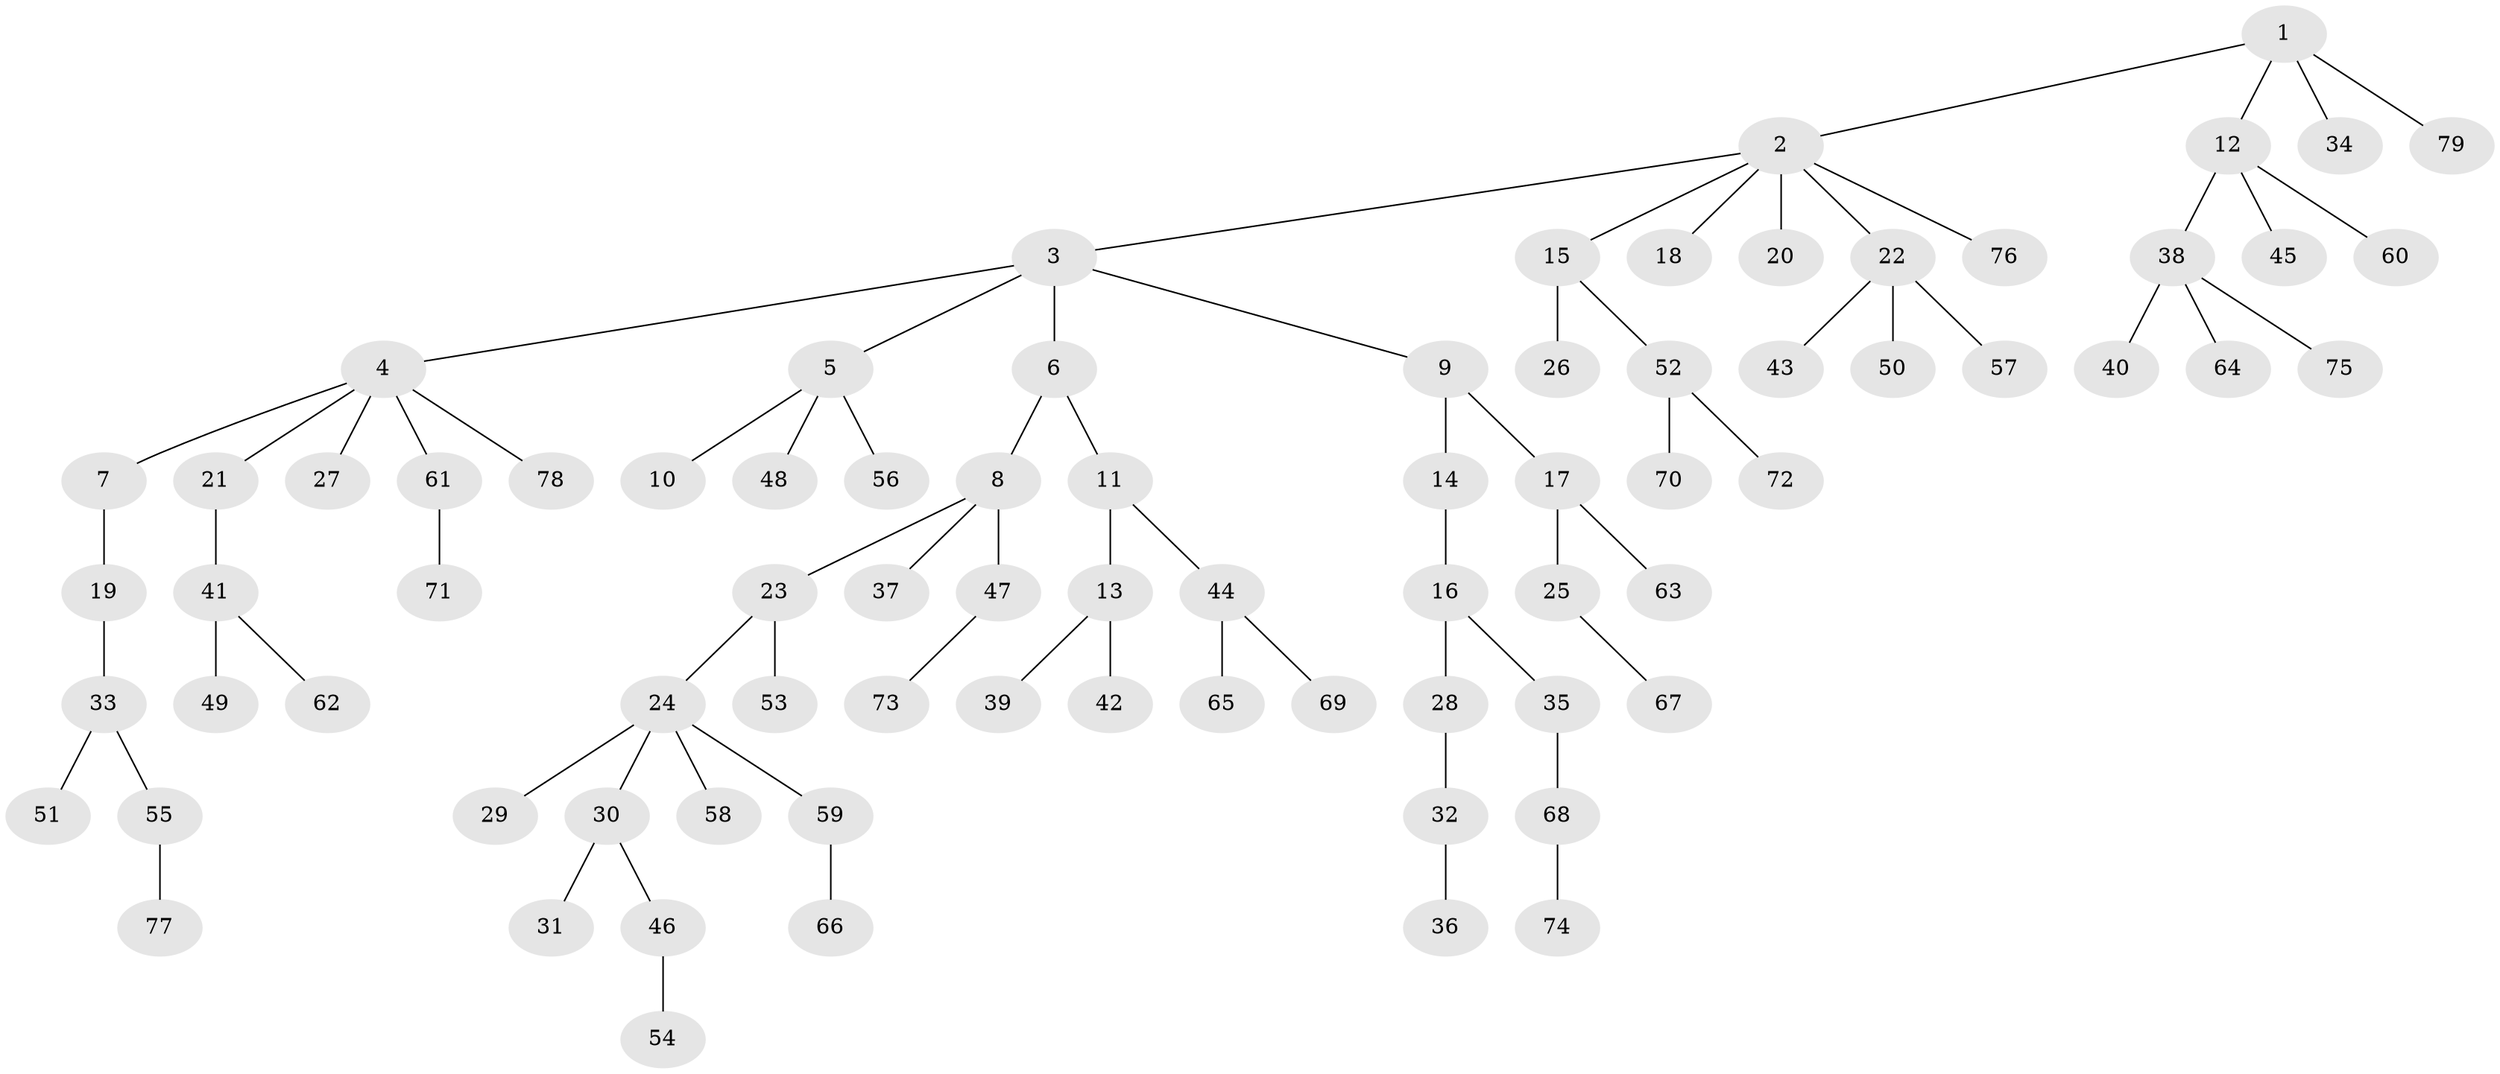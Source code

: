 // coarse degree distribution, {3: 0.1346153846153846, 8: 0.019230769230769232, 6: 0.038461538461538464, 5: 0.019230769230769232, 4: 0.038461538461538464, 2: 0.17307692307692307, 1: 0.5769230769230769}
// Generated by graph-tools (version 1.1) at 2025/42/03/06/25 10:42:03]
// undirected, 79 vertices, 78 edges
graph export_dot {
graph [start="1"]
  node [color=gray90,style=filled];
  1;
  2;
  3;
  4;
  5;
  6;
  7;
  8;
  9;
  10;
  11;
  12;
  13;
  14;
  15;
  16;
  17;
  18;
  19;
  20;
  21;
  22;
  23;
  24;
  25;
  26;
  27;
  28;
  29;
  30;
  31;
  32;
  33;
  34;
  35;
  36;
  37;
  38;
  39;
  40;
  41;
  42;
  43;
  44;
  45;
  46;
  47;
  48;
  49;
  50;
  51;
  52;
  53;
  54;
  55;
  56;
  57;
  58;
  59;
  60;
  61;
  62;
  63;
  64;
  65;
  66;
  67;
  68;
  69;
  70;
  71;
  72;
  73;
  74;
  75;
  76;
  77;
  78;
  79;
  1 -- 2;
  1 -- 12;
  1 -- 34;
  1 -- 79;
  2 -- 3;
  2 -- 15;
  2 -- 18;
  2 -- 20;
  2 -- 22;
  2 -- 76;
  3 -- 4;
  3 -- 5;
  3 -- 6;
  3 -- 9;
  4 -- 7;
  4 -- 21;
  4 -- 27;
  4 -- 61;
  4 -- 78;
  5 -- 10;
  5 -- 48;
  5 -- 56;
  6 -- 8;
  6 -- 11;
  7 -- 19;
  8 -- 23;
  8 -- 37;
  8 -- 47;
  9 -- 14;
  9 -- 17;
  11 -- 13;
  11 -- 44;
  12 -- 38;
  12 -- 45;
  12 -- 60;
  13 -- 39;
  13 -- 42;
  14 -- 16;
  15 -- 26;
  15 -- 52;
  16 -- 28;
  16 -- 35;
  17 -- 25;
  17 -- 63;
  19 -- 33;
  21 -- 41;
  22 -- 43;
  22 -- 50;
  22 -- 57;
  23 -- 24;
  23 -- 53;
  24 -- 29;
  24 -- 30;
  24 -- 58;
  24 -- 59;
  25 -- 67;
  28 -- 32;
  30 -- 31;
  30 -- 46;
  32 -- 36;
  33 -- 51;
  33 -- 55;
  35 -- 68;
  38 -- 40;
  38 -- 64;
  38 -- 75;
  41 -- 49;
  41 -- 62;
  44 -- 65;
  44 -- 69;
  46 -- 54;
  47 -- 73;
  52 -- 70;
  52 -- 72;
  55 -- 77;
  59 -- 66;
  61 -- 71;
  68 -- 74;
}
